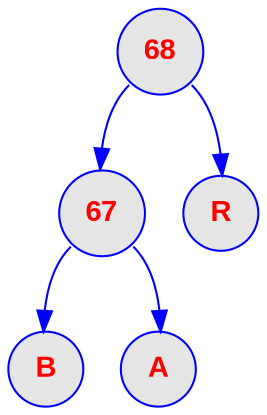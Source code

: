 digraph tas {
	node [
		fontname  = "Arial bold" 
		fontsize  = "14"
		fontcolor = "red"
		style     = "rounded, filled"
		shape     = "circle"
		fillcolor = "grey90"
		color     = "blue"
		width     = "0.5"
	]

	edge [
		color     = "blue"
	]

	0 [label = "68"];
	0:sw -> 1;
	1 [label = "67"];
	1:sw -> 3;
	3 [label = "66"];
	3 [label = "B"];
	1:se -> 4;
	4 [label = "65"];
	4 [label = "A"];
	0:se -> 2;
	2 [label = "82"];
	2 [label = "R"];
}
